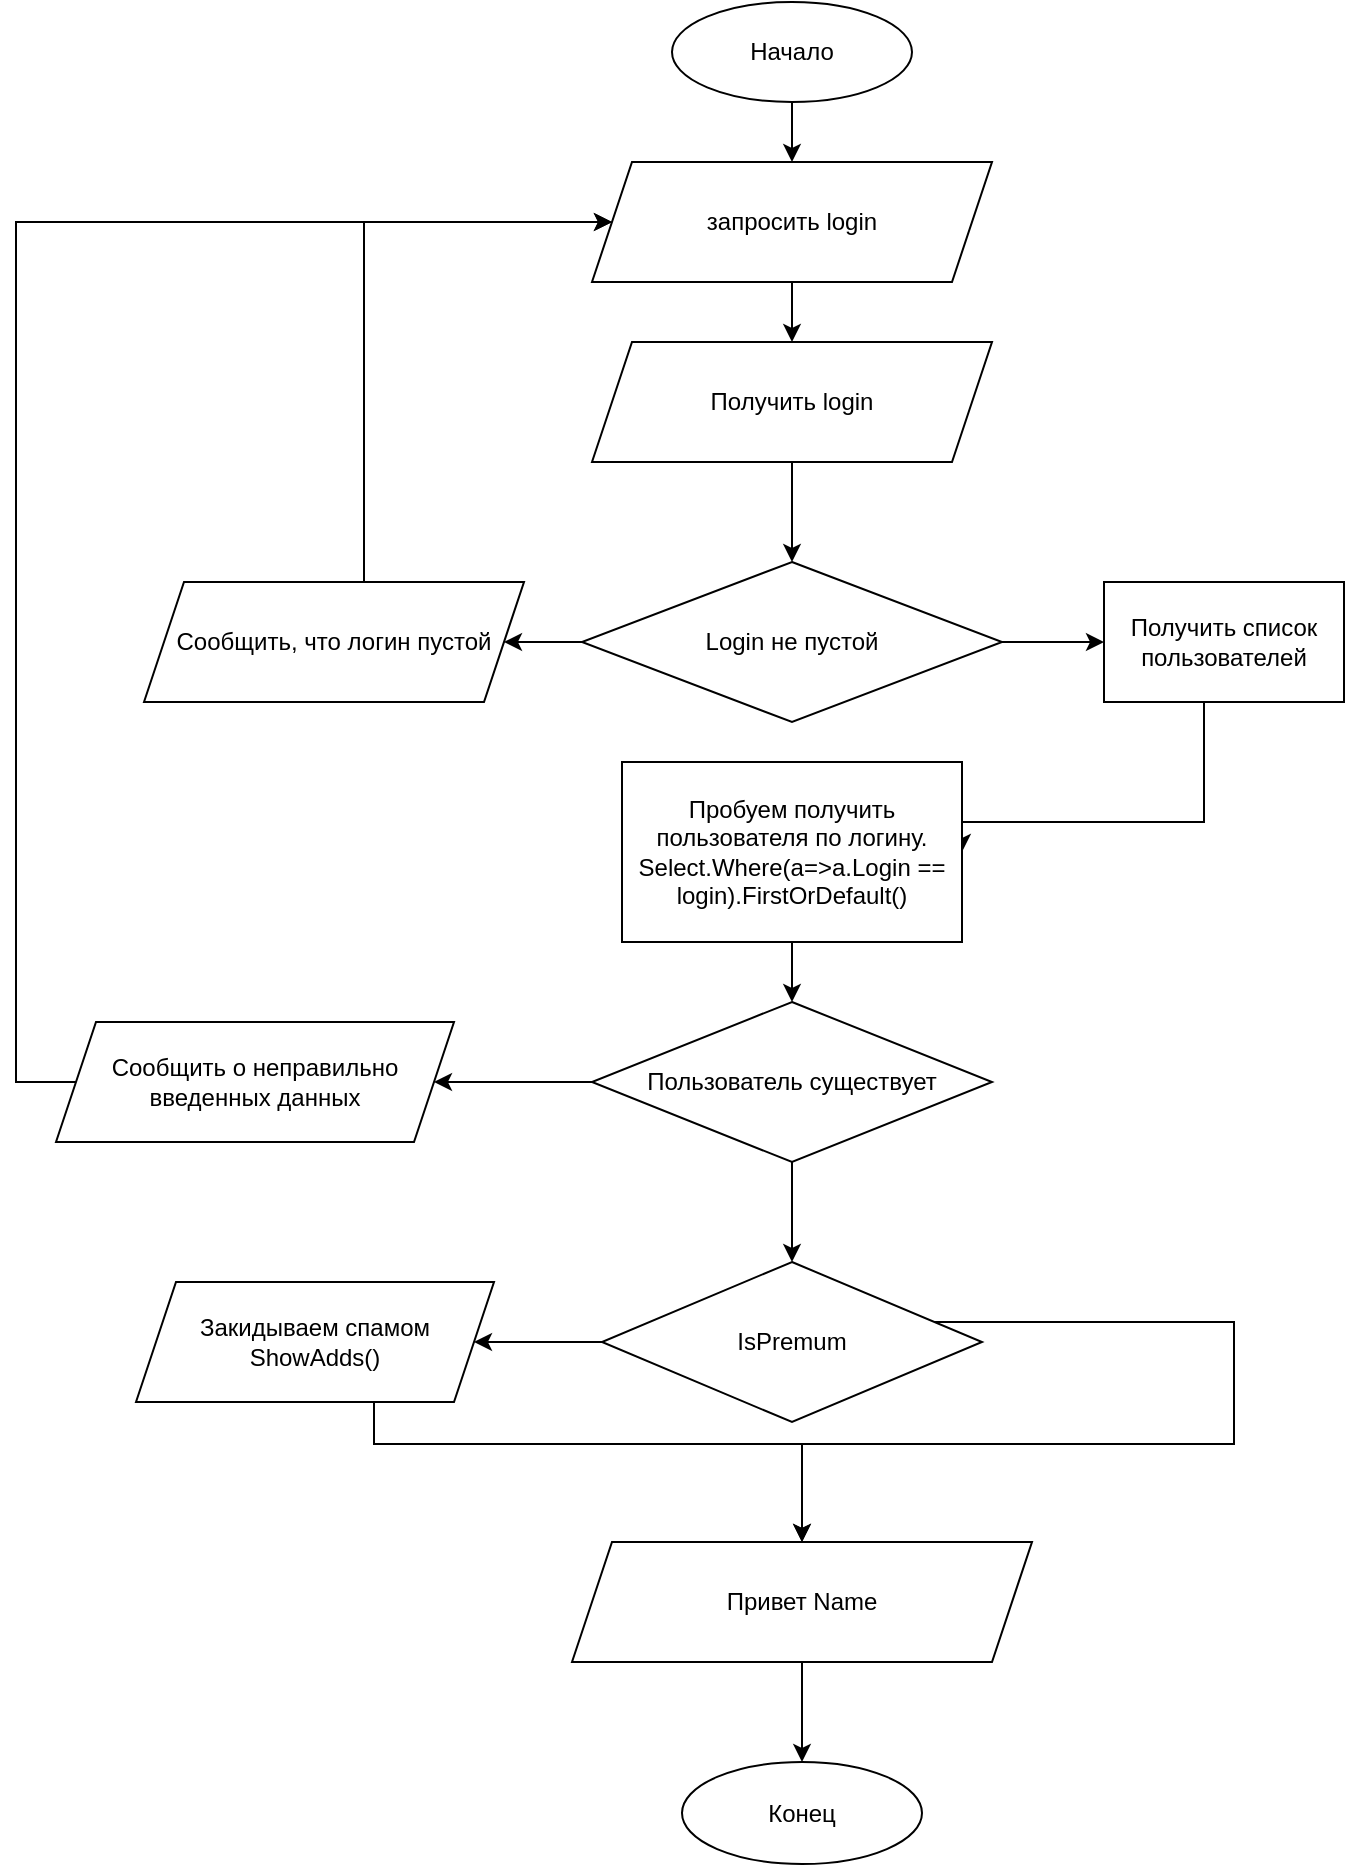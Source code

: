 <mxfile version="22.1.18" type="device">
  <diagram id="C5RBs43oDa-KdzZeNtuy" name="Page-1">
    <mxGraphModel dx="1380" dy="775" grid="1" gridSize="10" guides="1" tooltips="1" connect="1" arrows="1" fold="1" page="1" pageScale="1" pageWidth="827" pageHeight="1169" math="0" shadow="0">
      <root>
        <mxCell id="WIyWlLk6GJQsqaUBKTNV-0" />
        <mxCell id="WIyWlLk6GJQsqaUBKTNV-1" parent="WIyWlLk6GJQsqaUBKTNV-0" />
        <mxCell id="j8icnlEW-QXCDjUIzJ-q-5" value="" style="edgeStyle=orthogonalEdgeStyle;rounded=0;orthogonalLoop=1;jettySize=auto;html=1;" edge="1" parent="WIyWlLk6GJQsqaUBKTNV-1" source="j8icnlEW-QXCDjUIzJ-q-1" target="j8icnlEW-QXCDjUIzJ-q-4">
          <mxGeometry relative="1" as="geometry" />
        </mxCell>
        <mxCell id="j8icnlEW-QXCDjUIzJ-q-1" value="запросить login" style="shape=parallelogram;perimeter=parallelogramPerimeter;whiteSpace=wrap;html=1;fixedSize=1;" vertex="1" parent="WIyWlLk6GJQsqaUBKTNV-1">
          <mxGeometry x="338" y="110" width="200" height="60" as="geometry" />
        </mxCell>
        <mxCell id="j8icnlEW-QXCDjUIzJ-q-3" value="" style="edgeStyle=orthogonalEdgeStyle;rounded=0;orthogonalLoop=1;jettySize=auto;html=1;" edge="1" parent="WIyWlLk6GJQsqaUBKTNV-1" source="j8icnlEW-QXCDjUIzJ-q-2" target="j8icnlEW-QXCDjUIzJ-q-1">
          <mxGeometry relative="1" as="geometry" />
        </mxCell>
        <mxCell id="j8icnlEW-QXCDjUIzJ-q-2" value="Начало" style="ellipse;whiteSpace=wrap;html=1;" vertex="1" parent="WIyWlLk6GJQsqaUBKTNV-1">
          <mxGeometry x="378" y="30" width="120" height="50" as="geometry" />
        </mxCell>
        <mxCell id="j8icnlEW-QXCDjUIzJ-q-7" value="" style="edgeStyle=orthogonalEdgeStyle;rounded=0;orthogonalLoop=1;jettySize=auto;html=1;" edge="1" parent="WIyWlLk6GJQsqaUBKTNV-1" source="j8icnlEW-QXCDjUIzJ-q-4" target="j8icnlEW-QXCDjUIzJ-q-6">
          <mxGeometry relative="1" as="geometry" />
        </mxCell>
        <mxCell id="j8icnlEW-QXCDjUIzJ-q-4" value="Получить login" style="shape=parallelogram;perimeter=parallelogramPerimeter;whiteSpace=wrap;html=1;fixedSize=1;" vertex="1" parent="WIyWlLk6GJQsqaUBKTNV-1">
          <mxGeometry x="338" y="200" width="200" height="60" as="geometry" />
        </mxCell>
        <mxCell id="j8icnlEW-QXCDjUIzJ-q-13" value="" style="edgeStyle=orthogonalEdgeStyle;rounded=0;orthogonalLoop=1;jettySize=auto;html=1;" edge="1" parent="WIyWlLk6GJQsqaUBKTNV-1" source="j8icnlEW-QXCDjUIzJ-q-6" target="j8icnlEW-QXCDjUIzJ-q-12">
          <mxGeometry relative="1" as="geometry" />
        </mxCell>
        <mxCell id="j8icnlEW-QXCDjUIzJ-q-27" style="edgeStyle=orthogonalEdgeStyle;rounded=0;orthogonalLoop=1;jettySize=auto;html=1;" edge="1" parent="WIyWlLk6GJQsqaUBKTNV-1" source="j8icnlEW-QXCDjUIzJ-q-6" target="j8icnlEW-QXCDjUIzJ-q-26">
          <mxGeometry relative="1" as="geometry" />
        </mxCell>
        <mxCell id="j8icnlEW-QXCDjUIzJ-q-6" value="Login не пустой" style="rhombus;whiteSpace=wrap;html=1;" vertex="1" parent="WIyWlLk6GJQsqaUBKTNV-1">
          <mxGeometry x="333" y="310" width="210" height="80" as="geometry" />
        </mxCell>
        <mxCell id="j8icnlEW-QXCDjUIzJ-q-35" style="edgeStyle=orthogonalEdgeStyle;rounded=0;orthogonalLoop=1;jettySize=auto;html=1;entryX=1;entryY=0.5;entryDx=0;entryDy=0;" edge="1" parent="WIyWlLk6GJQsqaUBKTNV-1" source="j8icnlEW-QXCDjUIzJ-q-12" target="j8icnlEW-QXCDjUIzJ-q-33">
          <mxGeometry relative="1" as="geometry">
            <Array as="points">
              <mxPoint x="644" y="440" />
            </Array>
          </mxGeometry>
        </mxCell>
        <mxCell id="j8icnlEW-QXCDjUIzJ-q-12" value="Получить список пользователей" style="whiteSpace=wrap;html=1;" vertex="1" parent="WIyWlLk6GJQsqaUBKTNV-1">
          <mxGeometry x="594" y="320" width="120" height="60" as="geometry" />
        </mxCell>
        <mxCell id="j8icnlEW-QXCDjUIzJ-q-25" style="edgeStyle=orthogonalEdgeStyle;rounded=0;orthogonalLoop=1;jettySize=auto;html=1;" edge="1" parent="WIyWlLk6GJQsqaUBKTNV-1" source="j8icnlEW-QXCDjUIzJ-q-18" target="j8icnlEW-QXCDjUIzJ-q-22">
          <mxGeometry relative="1" as="geometry">
            <Array as="points">
              <mxPoint x="659" y="690" />
              <mxPoint x="659" y="751" />
              <mxPoint x="443" y="751" />
            </Array>
          </mxGeometry>
        </mxCell>
        <mxCell id="j8icnlEW-QXCDjUIzJ-q-45" style="edgeStyle=orthogonalEdgeStyle;rounded=0;orthogonalLoop=1;jettySize=auto;html=1;" edge="1" parent="WIyWlLk6GJQsqaUBKTNV-1" source="j8icnlEW-QXCDjUIzJ-q-18" target="j8icnlEW-QXCDjUIzJ-q-20">
          <mxGeometry relative="1" as="geometry" />
        </mxCell>
        <mxCell id="j8icnlEW-QXCDjUIzJ-q-18" value="IsPremum" style="rhombus;whiteSpace=wrap;html=1;" vertex="1" parent="WIyWlLk6GJQsqaUBKTNV-1">
          <mxGeometry x="343" y="660" width="190" height="80" as="geometry" />
        </mxCell>
        <mxCell id="j8icnlEW-QXCDjUIzJ-q-46" style="edgeStyle=orthogonalEdgeStyle;rounded=0;orthogonalLoop=1;jettySize=auto;html=1;" edge="1" parent="WIyWlLk6GJQsqaUBKTNV-1" source="j8icnlEW-QXCDjUIzJ-q-20" target="j8icnlEW-QXCDjUIzJ-q-22">
          <mxGeometry relative="1" as="geometry">
            <Array as="points">
              <mxPoint x="229" y="751" />
              <mxPoint x="443" y="751" />
            </Array>
          </mxGeometry>
        </mxCell>
        <mxCell id="j8icnlEW-QXCDjUIzJ-q-20" value="Закидываем спамом&lt;br&gt;ShowAdds()" style="shape=parallelogram;perimeter=parallelogramPerimeter;whiteSpace=wrap;html=1;fixedSize=1;" vertex="1" parent="WIyWlLk6GJQsqaUBKTNV-1">
          <mxGeometry x="110" y="670" width="179" height="60" as="geometry" />
        </mxCell>
        <mxCell id="j8icnlEW-QXCDjUIzJ-q-32" style="edgeStyle=orthogonalEdgeStyle;rounded=0;orthogonalLoop=1;jettySize=auto;html=1;" edge="1" parent="WIyWlLk6GJQsqaUBKTNV-1" source="j8icnlEW-QXCDjUIzJ-q-22" target="j8icnlEW-QXCDjUIzJ-q-31">
          <mxGeometry relative="1" as="geometry" />
        </mxCell>
        <mxCell id="j8icnlEW-QXCDjUIzJ-q-22" value="Привет Name" style="shape=parallelogram;perimeter=parallelogramPerimeter;whiteSpace=wrap;html=1;fixedSize=1;" vertex="1" parent="WIyWlLk6GJQsqaUBKTNV-1">
          <mxGeometry x="328" y="800" width="230" height="60" as="geometry" />
        </mxCell>
        <mxCell id="j8icnlEW-QXCDjUIzJ-q-28" style="edgeStyle=orthogonalEdgeStyle;rounded=0;orthogonalLoop=1;jettySize=auto;html=1;entryX=0;entryY=0.5;entryDx=0;entryDy=0;" edge="1" parent="WIyWlLk6GJQsqaUBKTNV-1" source="j8icnlEW-QXCDjUIzJ-q-26" target="j8icnlEW-QXCDjUIzJ-q-1">
          <mxGeometry relative="1" as="geometry">
            <Array as="points">
              <mxPoint x="224" y="140" />
            </Array>
          </mxGeometry>
        </mxCell>
        <mxCell id="j8icnlEW-QXCDjUIzJ-q-26" value="Сообщить, что логин пустой" style="shape=parallelogram;perimeter=parallelogramPerimeter;whiteSpace=wrap;html=1;fixedSize=1;" vertex="1" parent="WIyWlLk6GJQsqaUBKTNV-1">
          <mxGeometry x="114" y="320" width="190" height="60" as="geometry" />
        </mxCell>
        <mxCell id="j8icnlEW-QXCDjUIzJ-q-31" value="Конец" style="ellipse;whiteSpace=wrap;html=1;" vertex="1" parent="WIyWlLk6GJQsqaUBKTNV-1">
          <mxGeometry x="383" y="910" width="120" height="51" as="geometry" />
        </mxCell>
        <mxCell id="j8icnlEW-QXCDjUIzJ-q-49" style="edgeStyle=orthogonalEdgeStyle;rounded=0;orthogonalLoop=1;jettySize=auto;html=1;" edge="1" parent="WIyWlLk6GJQsqaUBKTNV-1" source="j8icnlEW-QXCDjUIzJ-q-33" target="j8icnlEW-QXCDjUIzJ-q-38">
          <mxGeometry relative="1" as="geometry" />
        </mxCell>
        <mxCell id="j8icnlEW-QXCDjUIzJ-q-33" value="Пробуем получить пользователя по логину.&lt;br&gt;Select.Where(a=&amp;gt;a.Login == login).FirstOrDefault()" style="rounded=0;whiteSpace=wrap;html=1;" vertex="1" parent="WIyWlLk6GJQsqaUBKTNV-1">
          <mxGeometry x="353" y="410" width="170" height="90" as="geometry" />
        </mxCell>
        <mxCell id="j8icnlEW-QXCDjUIzJ-q-43" style="edgeStyle=orthogonalEdgeStyle;rounded=0;orthogonalLoop=1;jettySize=auto;html=1;" edge="1" parent="WIyWlLk6GJQsqaUBKTNV-1" source="j8icnlEW-QXCDjUIzJ-q-38" target="j8icnlEW-QXCDjUIzJ-q-42">
          <mxGeometry relative="1" as="geometry" />
        </mxCell>
        <mxCell id="j8icnlEW-QXCDjUIzJ-q-48" style="edgeStyle=orthogonalEdgeStyle;rounded=0;orthogonalLoop=1;jettySize=auto;html=1;" edge="1" parent="WIyWlLk6GJQsqaUBKTNV-1" source="j8icnlEW-QXCDjUIzJ-q-38" target="j8icnlEW-QXCDjUIzJ-q-18">
          <mxGeometry relative="1" as="geometry" />
        </mxCell>
        <mxCell id="j8icnlEW-QXCDjUIzJ-q-38" value="Пользователь существует" style="rhombus;whiteSpace=wrap;html=1;rounded=0;" vertex="1" parent="WIyWlLk6GJQsqaUBKTNV-1">
          <mxGeometry x="338" y="530" width="200" height="80" as="geometry" />
        </mxCell>
        <mxCell id="j8icnlEW-QXCDjUIzJ-q-42" value="Сообщить о неправильно введенных данных" style="shape=parallelogram;perimeter=parallelogramPerimeter;whiteSpace=wrap;html=1;fixedSize=1;" vertex="1" parent="WIyWlLk6GJQsqaUBKTNV-1">
          <mxGeometry x="70" y="540" width="199" height="60" as="geometry" />
        </mxCell>
        <mxCell id="j8icnlEW-QXCDjUIzJ-q-44" style="edgeStyle=orthogonalEdgeStyle;rounded=0;orthogonalLoop=1;jettySize=auto;html=1;entryX=0;entryY=0.5;entryDx=0;entryDy=0;exitX=0;exitY=0.5;exitDx=0;exitDy=0;" edge="1" parent="WIyWlLk6GJQsqaUBKTNV-1" source="j8icnlEW-QXCDjUIzJ-q-42" target="j8icnlEW-QXCDjUIzJ-q-1">
          <mxGeometry relative="1" as="geometry">
            <Array as="points">
              <mxPoint x="50" y="570" />
              <mxPoint x="50" y="140" />
            </Array>
          </mxGeometry>
        </mxCell>
      </root>
    </mxGraphModel>
  </diagram>
</mxfile>
